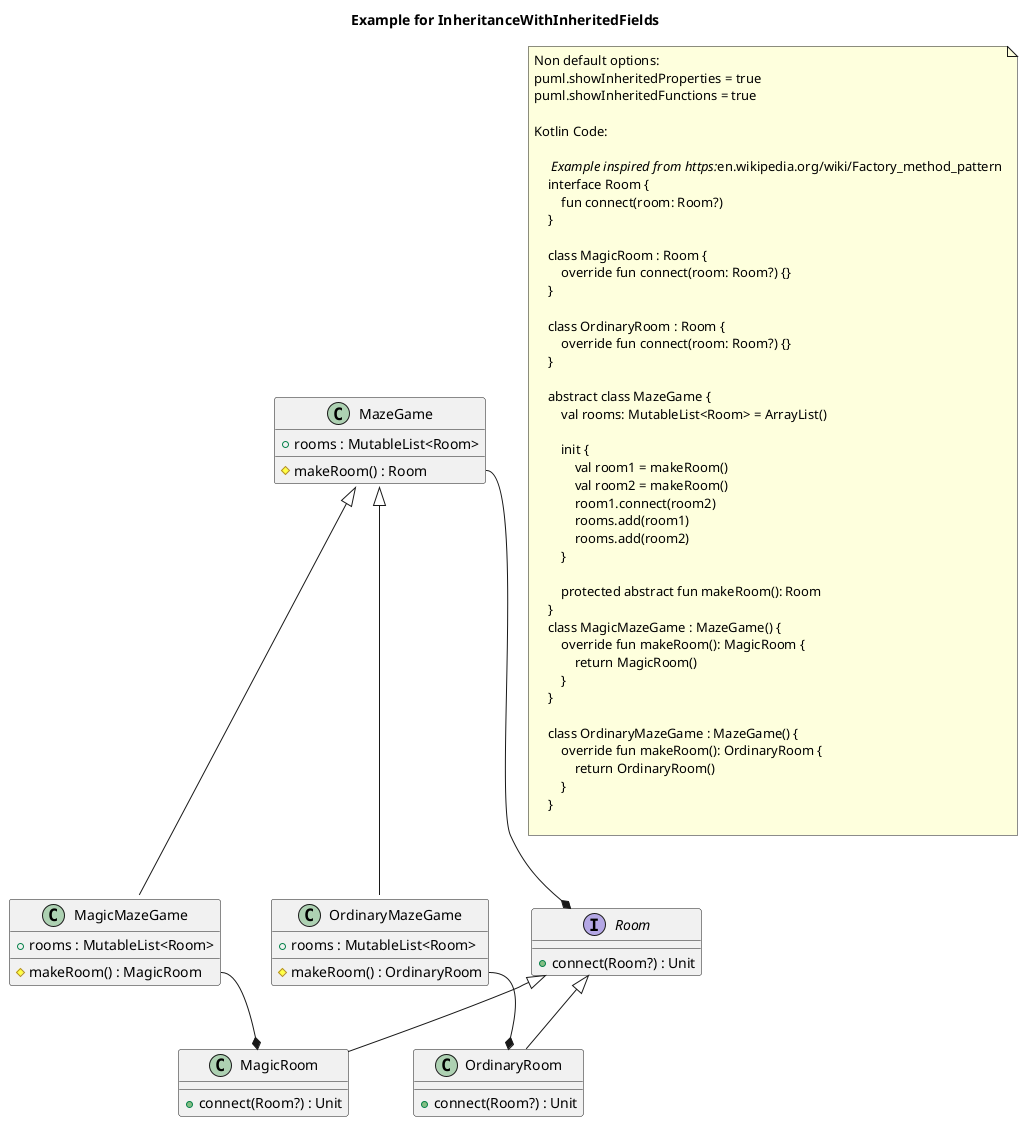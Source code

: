 @startuml
title Example for InheritanceWithInheritedFields
'This file is generated by the GenerateExamplesForDoc test.

    '.Room
    interface "Room" as Room {
        + connect(Room?) : Unit
    }


    '.MagicRoom
    class "MagicRoom" as MagicRoom {
        + connect(Room?) : Unit
    }


    '.OrdinaryRoom
    class "OrdinaryRoom" as OrdinaryRoom {
        + connect(Room?) : Unit
    }


    '.MazeGame
    class "MazeGame" as MazeGame {
        + rooms : MutableList<Room>
		# makeRoom() : Room
    }


    '.MagicMazeGame
    class "MagicMazeGame" as MagicMazeGame {
        + rooms : MutableList<Room>
		# makeRoom() : MagicRoom
    }


    '.OrdinaryMazeGame
    class "OrdinaryMazeGame" as OrdinaryMazeGame {
        + rooms : MutableList<Room>
		# makeRoom() : OrdinaryRoom
    }


'Inheritance relations
Room <|-- MagicRoom
Room <|-- OrdinaryRoom
MazeGame <|-- MagicMazeGame
MazeGame <|-- OrdinaryMazeGame
'Property relations

'Function relations
MazeGame::makeRoom --* Room
MagicMazeGame::makeRoom --* MagicRoom
OrdinaryMazeGame::makeRoom --* OrdinaryRoom
note as note_of_code
Non default options:
puml.showInheritedProperties = true
puml.showInheritedFunctions = true

Kotlin Code:

    // Example inspired from https://en.wikipedia.org/wiki/Factory_method_pattern
    interface Room {
        fun connect(room: Room?)
    }
    
    class MagicRoom : Room {
        override fun connect(room: Room?) {}
    }
    
    class OrdinaryRoom : Room {
        override fun connect(room: Room?) {}
    }
    
    abstract class MazeGame {
        val rooms: MutableList<Room> = ArrayList()
    
        init {
            val room1 = makeRoom()
            val room2 = makeRoom()
            room1.connect(room2)
            rooms.add(room1)
            rooms.add(room2)
        }
    
        protected abstract fun makeRoom(): Room
    }
    class MagicMazeGame : MazeGame() {
        override fun makeRoom(): MagicRoom {
            return MagicRoom()
        }
    }
    
    class OrdinaryMazeGame : MazeGame() {
        override fun makeRoom(): OrdinaryRoom {
            return OrdinaryRoom()
        }
    }  
    
end note

@enduml
